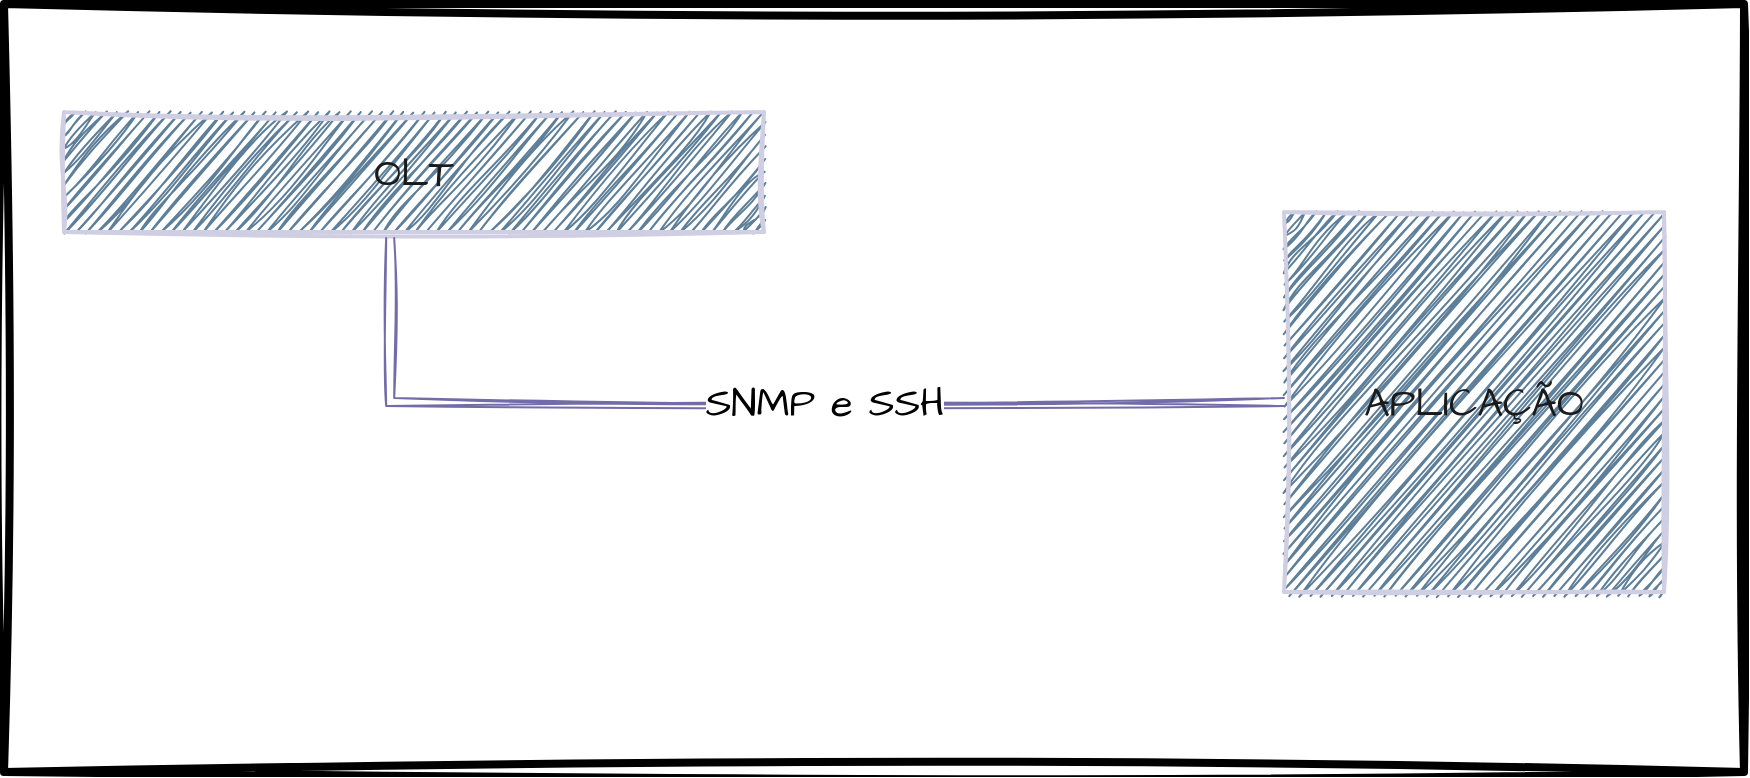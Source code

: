 <mxfile version="22.0.2" type="device">
  <diagram name="Página-1" id="8WAEElBBeGfERpxOIVl3">
    <mxGraphModel dx="1364" dy="208" grid="1" gridSize="10" guides="1" tooltips="1" connect="1" arrows="1" fold="1" page="1" pageScale="1" pageWidth="100" pageHeight="100" background="#ffffff" math="0" shadow="0">
      <root>
        <mxCell id="0" />
        <mxCell id="1" parent="0" />
        <mxCell id="b9wr8HyZEDaTZje5uN5I-6" value="" style="rounded=0;whiteSpace=wrap;html=1;sketch=1;hachureGap=4;jiggle=2;curveFitting=1;fontFamily=Architects Daughter;fontSource=https%3A%2F%2Ffonts.googleapis.com%2Fcss%3Ffamily%3DArchitects%2BDaughter;fontSize=20;strokeWidth=4;fillColor=default;" parent="1" vertex="1">
          <mxGeometry x="-480" y="306" width="870" height="384" as="geometry" />
        </mxCell>
        <mxCell id="b9wr8HyZEDaTZje5uN5I-1" value="OLT" style="rounded=0;whiteSpace=wrap;html=1;sketch=1;hachureGap=4;jiggle=2;curveFitting=1;fontFamily=Architects Daughter;fontSource=https%3A%2F%2Ffonts.googleapis.com%2Fcss%3Ffamily%3DArchitects%2BDaughter;fontSize=20;labelBackgroundColor=none;fillColor=#5D7F99;strokeColor=#D0CEE2;fontColor=#1A1A1A;gradientColor=none;strokeWidth=2;" parent="1" vertex="1">
          <mxGeometry x="-450" y="360" width="350" height="60" as="geometry" />
        </mxCell>
        <mxCell id="b9wr8HyZEDaTZje5uN5I-2" value="APLICAÇÃO" style="whiteSpace=wrap;html=1;aspect=fixed;sketch=1;hachureGap=4;jiggle=2;curveFitting=1;fontFamily=Architects Daughter;fontSource=https%3A%2F%2Ffonts.googleapis.com%2Fcss%3Ffamily%3DArchitects%2BDaughter;fontSize=20;labelBackgroundColor=none;fillColor=#5D7F99;strokeColor=#D0CEE2;fontColor=#1A1A1A;strokeWidth=2;" parent="1" vertex="1">
          <mxGeometry x="160" y="410" width="190" height="190" as="geometry" />
        </mxCell>
        <mxCell id="b9wr8HyZEDaTZje5uN5I-3" style="edgeStyle=orthogonalEdgeStyle;rounded=0;sketch=1;hachureGap=4;jiggle=2;curveFitting=1;orthogonalLoop=1;jettySize=auto;html=1;entryX=0.466;entryY=1.05;entryDx=0;entryDy=0;entryPerimeter=0;fontFamily=Architects Daughter;fontSource=https%3A%2F%2Ffonts.googleapis.com%2Fcss%3Ffamily%3DArchitects%2BDaughter;fontSize=16;shape=link;flowAnimation=1;labelBackgroundColor=none;strokeColor=#736CA8;fontColor=default;exitX=0;exitY=0.5;exitDx=0;exitDy=0;" parent="1" source="b9wr8HyZEDaTZje5uN5I-2" target="b9wr8HyZEDaTZje5uN5I-1" edge="1">
          <mxGeometry relative="1" as="geometry">
            <Array as="points">
              <mxPoint x="-287" y="505" />
            </Array>
          </mxGeometry>
        </mxCell>
        <mxCell id="juYEJq71N9KY1ARePFDU-5" value="SNMP e SSH" style="edgeLabel;html=1;align=center;verticalAlign=middle;resizable=0;points=[];fontSize=20;fontFamily=Architects Daughter;" vertex="1" connectable="0" parent="b9wr8HyZEDaTZje5uN5I-3">
          <mxGeometry x="-0.316" relative="1" as="geometry">
            <mxPoint x="-49" as="offset" />
          </mxGeometry>
        </mxCell>
      </root>
    </mxGraphModel>
  </diagram>
</mxfile>
